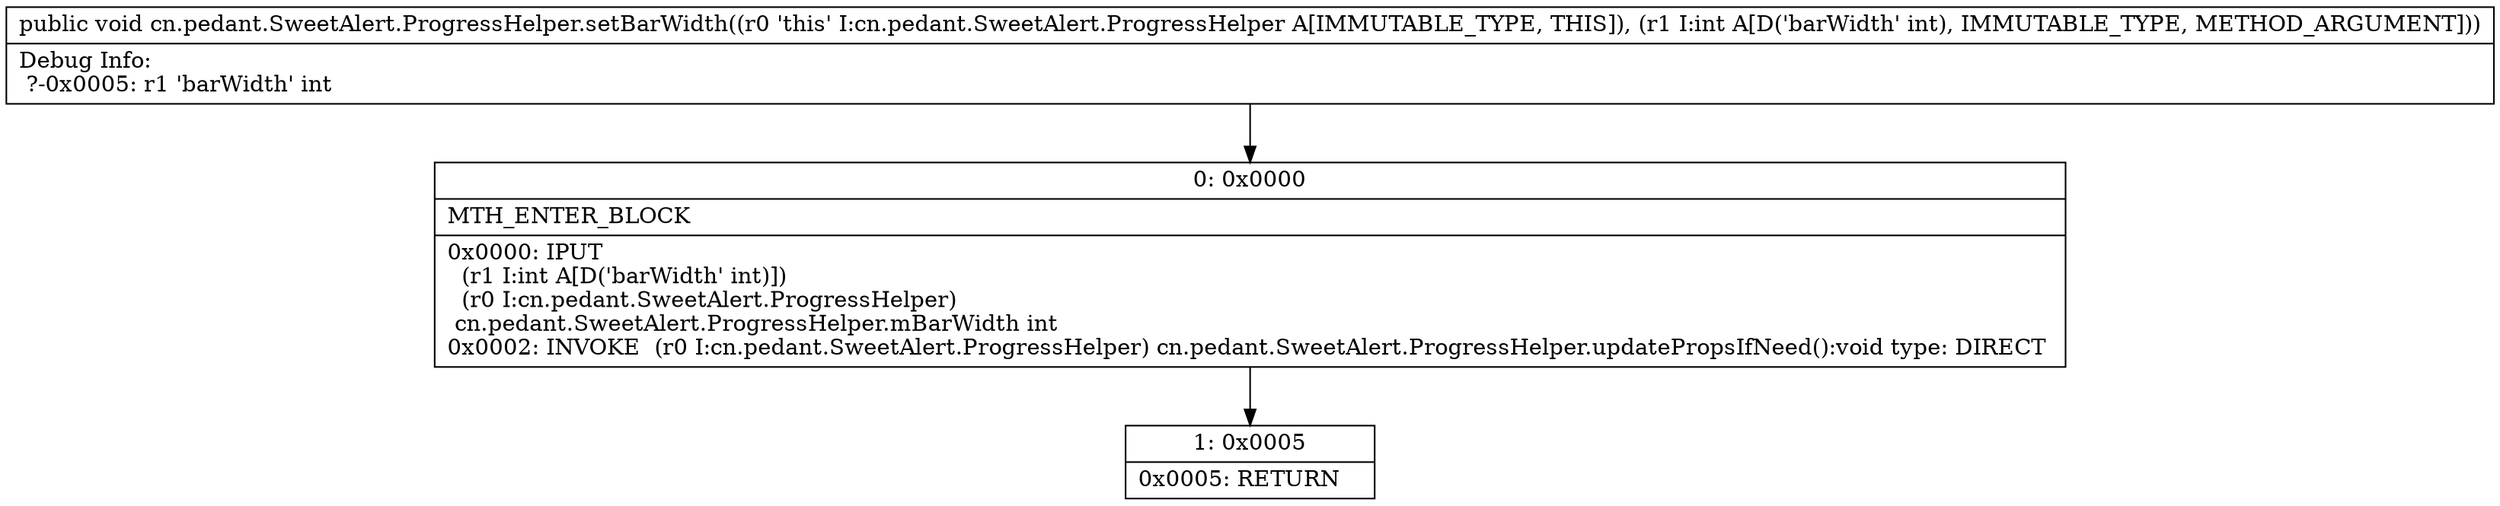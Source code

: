 digraph "CFG forcn.pedant.SweetAlert.ProgressHelper.setBarWidth(I)V" {
Node_0 [shape=record,label="{0\:\ 0x0000|MTH_ENTER_BLOCK\l|0x0000: IPUT  \l  (r1 I:int A[D('barWidth' int)])\l  (r0 I:cn.pedant.SweetAlert.ProgressHelper)\l cn.pedant.SweetAlert.ProgressHelper.mBarWidth int \l0x0002: INVOKE  (r0 I:cn.pedant.SweetAlert.ProgressHelper) cn.pedant.SweetAlert.ProgressHelper.updatePropsIfNeed():void type: DIRECT \l}"];
Node_1 [shape=record,label="{1\:\ 0x0005|0x0005: RETURN   \l}"];
MethodNode[shape=record,label="{public void cn.pedant.SweetAlert.ProgressHelper.setBarWidth((r0 'this' I:cn.pedant.SweetAlert.ProgressHelper A[IMMUTABLE_TYPE, THIS]), (r1 I:int A[D('barWidth' int), IMMUTABLE_TYPE, METHOD_ARGUMENT]))  | Debug Info:\l  ?\-0x0005: r1 'barWidth' int\l}"];
MethodNode -> Node_0;
Node_0 -> Node_1;
}


